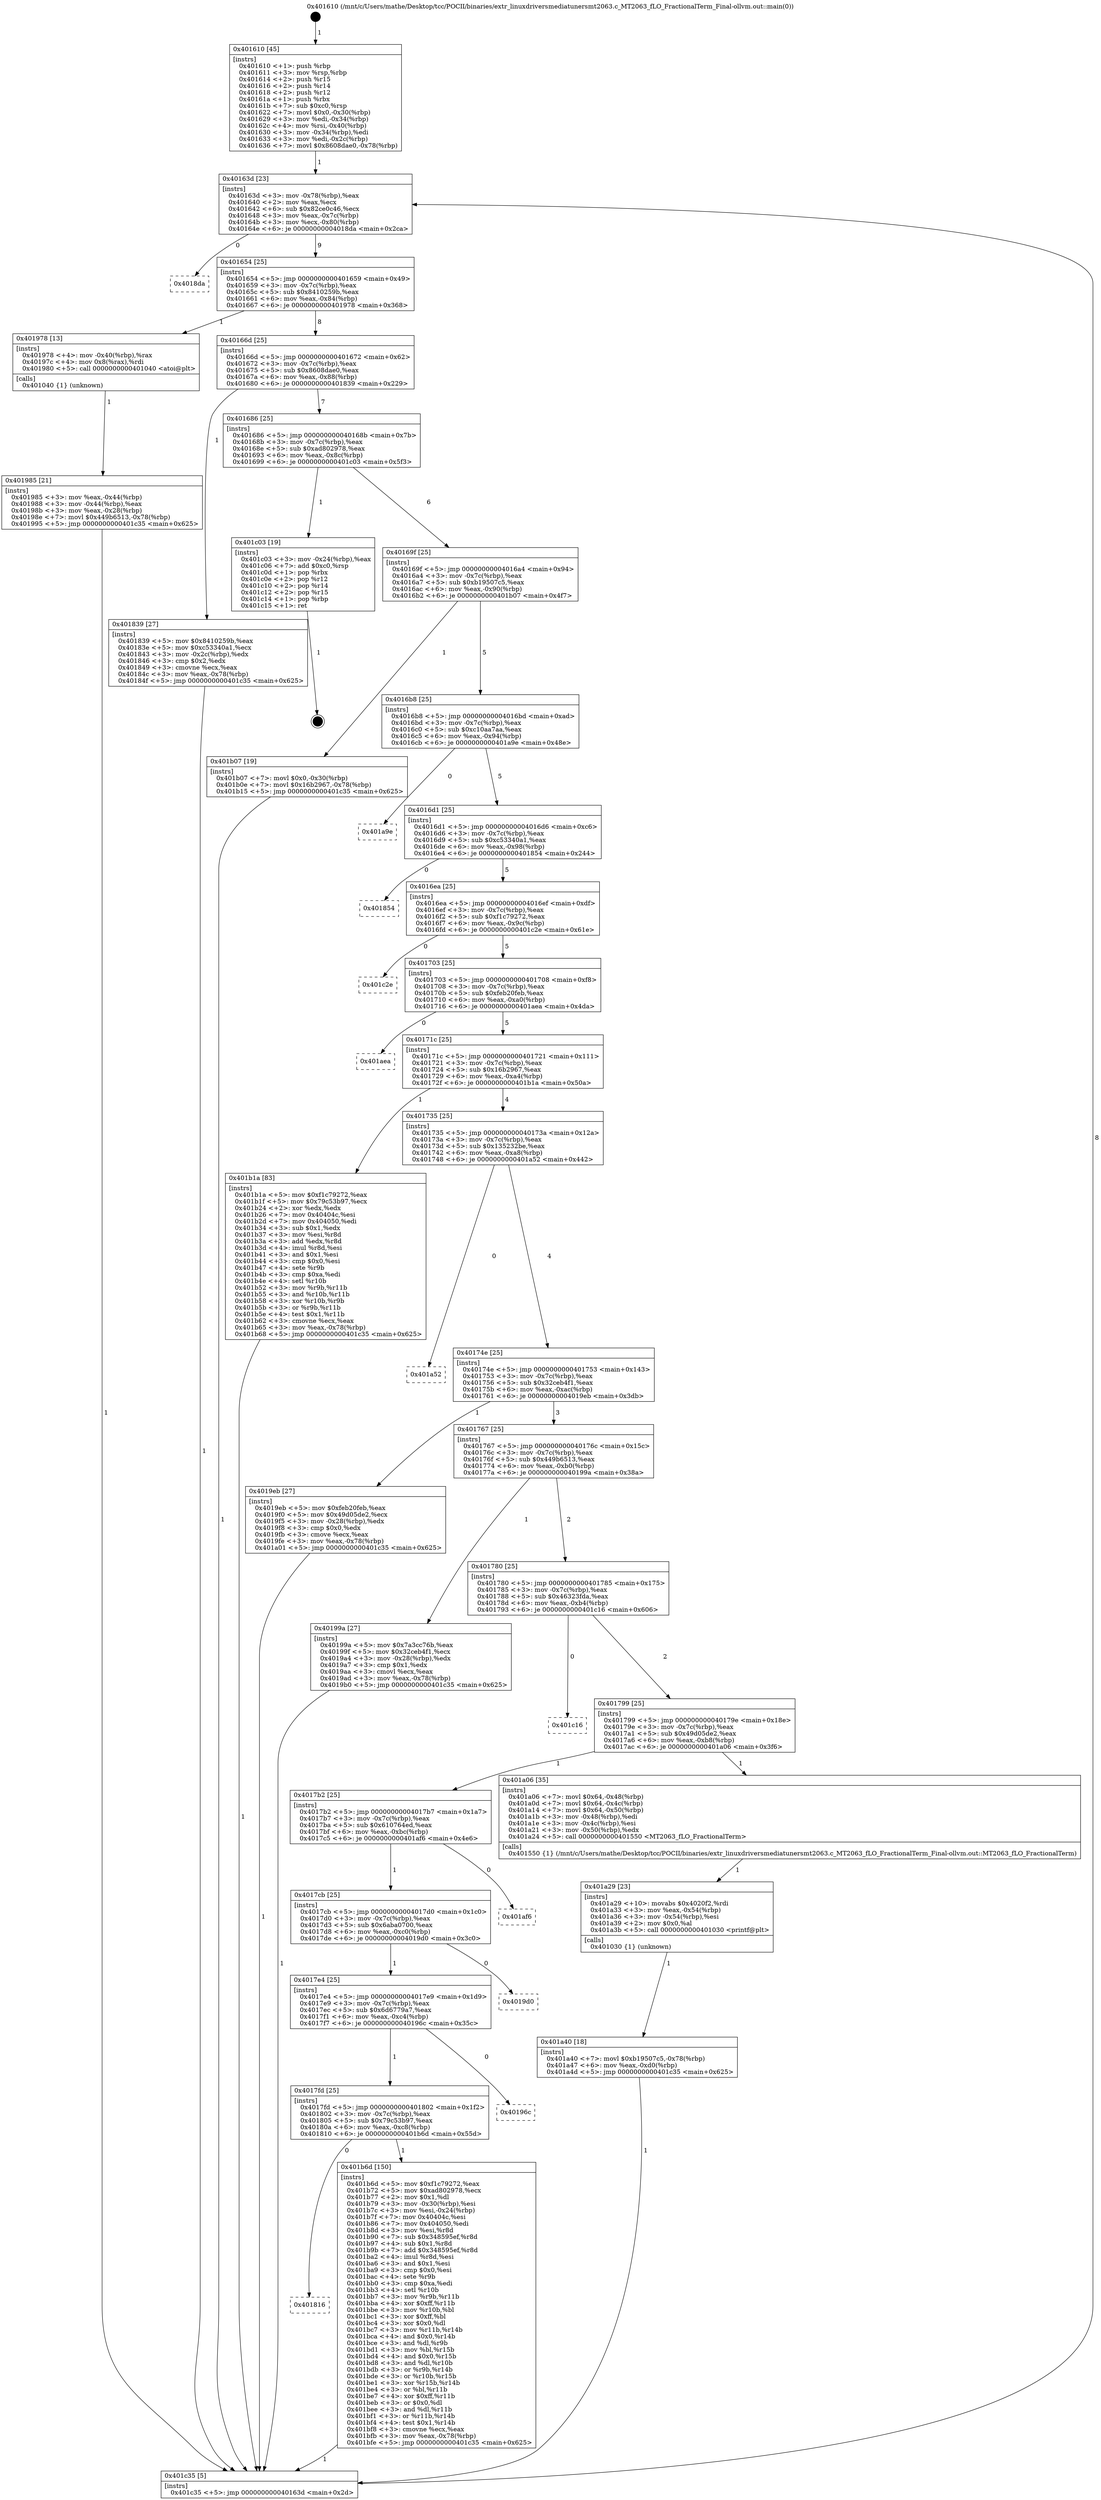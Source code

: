digraph "0x401610" {
  label = "0x401610 (/mnt/c/Users/mathe/Desktop/tcc/POCII/binaries/extr_linuxdriversmediatunersmt2063.c_MT2063_fLO_FractionalTerm_Final-ollvm.out::main(0))"
  labelloc = "t"
  node[shape=record]

  Entry [label="",width=0.3,height=0.3,shape=circle,fillcolor=black,style=filled]
  "0x40163d" [label="{
     0x40163d [23]\l
     | [instrs]\l
     &nbsp;&nbsp;0x40163d \<+3\>: mov -0x78(%rbp),%eax\l
     &nbsp;&nbsp;0x401640 \<+2\>: mov %eax,%ecx\l
     &nbsp;&nbsp;0x401642 \<+6\>: sub $0x82ce0c46,%ecx\l
     &nbsp;&nbsp;0x401648 \<+3\>: mov %eax,-0x7c(%rbp)\l
     &nbsp;&nbsp;0x40164b \<+3\>: mov %ecx,-0x80(%rbp)\l
     &nbsp;&nbsp;0x40164e \<+6\>: je 00000000004018da \<main+0x2ca\>\l
  }"]
  "0x4018da" [label="{
     0x4018da\l
  }", style=dashed]
  "0x401654" [label="{
     0x401654 [25]\l
     | [instrs]\l
     &nbsp;&nbsp;0x401654 \<+5\>: jmp 0000000000401659 \<main+0x49\>\l
     &nbsp;&nbsp;0x401659 \<+3\>: mov -0x7c(%rbp),%eax\l
     &nbsp;&nbsp;0x40165c \<+5\>: sub $0x8410259b,%eax\l
     &nbsp;&nbsp;0x401661 \<+6\>: mov %eax,-0x84(%rbp)\l
     &nbsp;&nbsp;0x401667 \<+6\>: je 0000000000401978 \<main+0x368\>\l
  }"]
  Exit [label="",width=0.3,height=0.3,shape=circle,fillcolor=black,style=filled,peripheries=2]
  "0x401978" [label="{
     0x401978 [13]\l
     | [instrs]\l
     &nbsp;&nbsp;0x401978 \<+4\>: mov -0x40(%rbp),%rax\l
     &nbsp;&nbsp;0x40197c \<+4\>: mov 0x8(%rax),%rdi\l
     &nbsp;&nbsp;0x401980 \<+5\>: call 0000000000401040 \<atoi@plt\>\l
     | [calls]\l
     &nbsp;&nbsp;0x401040 \{1\} (unknown)\l
  }"]
  "0x40166d" [label="{
     0x40166d [25]\l
     | [instrs]\l
     &nbsp;&nbsp;0x40166d \<+5\>: jmp 0000000000401672 \<main+0x62\>\l
     &nbsp;&nbsp;0x401672 \<+3\>: mov -0x7c(%rbp),%eax\l
     &nbsp;&nbsp;0x401675 \<+5\>: sub $0x8608dae0,%eax\l
     &nbsp;&nbsp;0x40167a \<+6\>: mov %eax,-0x88(%rbp)\l
     &nbsp;&nbsp;0x401680 \<+6\>: je 0000000000401839 \<main+0x229\>\l
  }"]
  "0x401816" [label="{
     0x401816\l
  }", style=dashed]
  "0x401839" [label="{
     0x401839 [27]\l
     | [instrs]\l
     &nbsp;&nbsp;0x401839 \<+5\>: mov $0x8410259b,%eax\l
     &nbsp;&nbsp;0x40183e \<+5\>: mov $0xc53340a1,%ecx\l
     &nbsp;&nbsp;0x401843 \<+3\>: mov -0x2c(%rbp),%edx\l
     &nbsp;&nbsp;0x401846 \<+3\>: cmp $0x2,%edx\l
     &nbsp;&nbsp;0x401849 \<+3\>: cmovne %ecx,%eax\l
     &nbsp;&nbsp;0x40184c \<+3\>: mov %eax,-0x78(%rbp)\l
     &nbsp;&nbsp;0x40184f \<+5\>: jmp 0000000000401c35 \<main+0x625\>\l
  }"]
  "0x401686" [label="{
     0x401686 [25]\l
     | [instrs]\l
     &nbsp;&nbsp;0x401686 \<+5\>: jmp 000000000040168b \<main+0x7b\>\l
     &nbsp;&nbsp;0x40168b \<+3\>: mov -0x7c(%rbp),%eax\l
     &nbsp;&nbsp;0x40168e \<+5\>: sub $0xad802978,%eax\l
     &nbsp;&nbsp;0x401693 \<+6\>: mov %eax,-0x8c(%rbp)\l
     &nbsp;&nbsp;0x401699 \<+6\>: je 0000000000401c03 \<main+0x5f3\>\l
  }"]
  "0x401c35" [label="{
     0x401c35 [5]\l
     | [instrs]\l
     &nbsp;&nbsp;0x401c35 \<+5\>: jmp 000000000040163d \<main+0x2d\>\l
  }"]
  "0x401610" [label="{
     0x401610 [45]\l
     | [instrs]\l
     &nbsp;&nbsp;0x401610 \<+1\>: push %rbp\l
     &nbsp;&nbsp;0x401611 \<+3\>: mov %rsp,%rbp\l
     &nbsp;&nbsp;0x401614 \<+2\>: push %r15\l
     &nbsp;&nbsp;0x401616 \<+2\>: push %r14\l
     &nbsp;&nbsp;0x401618 \<+2\>: push %r12\l
     &nbsp;&nbsp;0x40161a \<+1\>: push %rbx\l
     &nbsp;&nbsp;0x40161b \<+7\>: sub $0xc0,%rsp\l
     &nbsp;&nbsp;0x401622 \<+7\>: movl $0x0,-0x30(%rbp)\l
     &nbsp;&nbsp;0x401629 \<+3\>: mov %edi,-0x34(%rbp)\l
     &nbsp;&nbsp;0x40162c \<+4\>: mov %rsi,-0x40(%rbp)\l
     &nbsp;&nbsp;0x401630 \<+3\>: mov -0x34(%rbp),%edi\l
     &nbsp;&nbsp;0x401633 \<+3\>: mov %edi,-0x2c(%rbp)\l
     &nbsp;&nbsp;0x401636 \<+7\>: movl $0x8608dae0,-0x78(%rbp)\l
  }"]
  "0x401985" [label="{
     0x401985 [21]\l
     | [instrs]\l
     &nbsp;&nbsp;0x401985 \<+3\>: mov %eax,-0x44(%rbp)\l
     &nbsp;&nbsp;0x401988 \<+3\>: mov -0x44(%rbp),%eax\l
     &nbsp;&nbsp;0x40198b \<+3\>: mov %eax,-0x28(%rbp)\l
     &nbsp;&nbsp;0x40198e \<+7\>: movl $0x449b6513,-0x78(%rbp)\l
     &nbsp;&nbsp;0x401995 \<+5\>: jmp 0000000000401c35 \<main+0x625\>\l
  }"]
  "0x401b6d" [label="{
     0x401b6d [150]\l
     | [instrs]\l
     &nbsp;&nbsp;0x401b6d \<+5\>: mov $0xf1c79272,%eax\l
     &nbsp;&nbsp;0x401b72 \<+5\>: mov $0xad802978,%ecx\l
     &nbsp;&nbsp;0x401b77 \<+2\>: mov $0x1,%dl\l
     &nbsp;&nbsp;0x401b79 \<+3\>: mov -0x30(%rbp),%esi\l
     &nbsp;&nbsp;0x401b7c \<+3\>: mov %esi,-0x24(%rbp)\l
     &nbsp;&nbsp;0x401b7f \<+7\>: mov 0x40404c,%esi\l
     &nbsp;&nbsp;0x401b86 \<+7\>: mov 0x404050,%edi\l
     &nbsp;&nbsp;0x401b8d \<+3\>: mov %esi,%r8d\l
     &nbsp;&nbsp;0x401b90 \<+7\>: sub $0x348595ef,%r8d\l
     &nbsp;&nbsp;0x401b97 \<+4\>: sub $0x1,%r8d\l
     &nbsp;&nbsp;0x401b9b \<+7\>: add $0x348595ef,%r8d\l
     &nbsp;&nbsp;0x401ba2 \<+4\>: imul %r8d,%esi\l
     &nbsp;&nbsp;0x401ba6 \<+3\>: and $0x1,%esi\l
     &nbsp;&nbsp;0x401ba9 \<+3\>: cmp $0x0,%esi\l
     &nbsp;&nbsp;0x401bac \<+4\>: sete %r9b\l
     &nbsp;&nbsp;0x401bb0 \<+3\>: cmp $0xa,%edi\l
     &nbsp;&nbsp;0x401bb3 \<+4\>: setl %r10b\l
     &nbsp;&nbsp;0x401bb7 \<+3\>: mov %r9b,%r11b\l
     &nbsp;&nbsp;0x401bba \<+4\>: xor $0xff,%r11b\l
     &nbsp;&nbsp;0x401bbe \<+3\>: mov %r10b,%bl\l
     &nbsp;&nbsp;0x401bc1 \<+3\>: xor $0xff,%bl\l
     &nbsp;&nbsp;0x401bc4 \<+3\>: xor $0x0,%dl\l
     &nbsp;&nbsp;0x401bc7 \<+3\>: mov %r11b,%r14b\l
     &nbsp;&nbsp;0x401bca \<+4\>: and $0x0,%r14b\l
     &nbsp;&nbsp;0x401bce \<+3\>: and %dl,%r9b\l
     &nbsp;&nbsp;0x401bd1 \<+3\>: mov %bl,%r15b\l
     &nbsp;&nbsp;0x401bd4 \<+4\>: and $0x0,%r15b\l
     &nbsp;&nbsp;0x401bd8 \<+3\>: and %dl,%r10b\l
     &nbsp;&nbsp;0x401bdb \<+3\>: or %r9b,%r14b\l
     &nbsp;&nbsp;0x401bde \<+3\>: or %r10b,%r15b\l
     &nbsp;&nbsp;0x401be1 \<+3\>: xor %r15b,%r14b\l
     &nbsp;&nbsp;0x401be4 \<+3\>: or %bl,%r11b\l
     &nbsp;&nbsp;0x401be7 \<+4\>: xor $0xff,%r11b\l
     &nbsp;&nbsp;0x401beb \<+3\>: or $0x0,%dl\l
     &nbsp;&nbsp;0x401bee \<+3\>: and %dl,%r11b\l
     &nbsp;&nbsp;0x401bf1 \<+3\>: or %r11b,%r14b\l
     &nbsp;&nbsp;0x401bf4 \<+4\>: test $0x1,%r14b\l
     &nbsp;&nbsp;0x401bf8 \<+3\>: cmovne %ecx,%eax\l
     &nbsp;&nbsp;0x401bfb \<+3\>: mov %eax,-0x78(%rbp)\l
     &nbsp;&nbsp;0x401bfe \<+5\>: jmp 0000000000401c35 \<main+0x625\>\l
  }"]
  "0x401c03" [label="{
     0x401c03 [19]\l
     | [instrs]\l
     &nbsp;&nbsp;0x401c03 \<+3\>: mov -0x24(%rbp),%eax\l
     &nbsp;&nbsp;0x401c06 \<+7\>: add $0xc0,%rsp\l
     &nbsp;&nbsp;0x401c0d \<+1\>: pop %rbx\l
     &nbsp;&nbsp;0x401c0e \<+2\>: pop %r12\l
     &nbsp;&nbsp;0x401c10 \<+2\>: pop %r14\l
     &nbsp;&nbsp;0x401c12 \<+2\>: pop %r15\l
     &nbsp;&nbsp;0x401c14 \<+1\>: pop %rbp\l
     &nbsp;&nbsp;0x401c15 \<+1\>: ret\l
  }"]
  "0x40169f" [label="{
     0x40169f [25]\l
     | [instrs]\l
     &nbsp;&nbsp;0x40169f \<+5\>: jmp 00000000004016a4 \<main+0x94\>\l
     &nbsp;&nbsp;0x4016a4 \<+3\>: mov -0x7c(%rbp),%eax\l
     &nbsp;&nbsp;0x4016a7 \<+5\>: sub $0xb19507c5,%eax\l
     &nbsp;&nbsp;0x4016ac \<+6\>: mov %eax,-0x90(%rbp)\l
     &nbsp;&nbsp;0x4016b2 \<+6\>: je 0000000000401b07 \<main+0x4f7\>\l
  }"]
  "0x4017fd" [label="{
     0x4017fd [25]\l
     | [instrs]\l
     &nbsp;&nbsp;0x4017fd \<+5\>: jmp 0000000000401802 \<main+0x1f2\>\l
     &nbsp;&nbsp;0x401802 \<+3\>: mov -0x7c(%rbp),%eax\l
     &nbsp;&nbsp;0x401805 \<+5\>: sub $0x79c53b97,%eax\l
     &nbsp;&nbsp;0x40180a \<+6\>: mov %eax,-0xc8(%rbp)\l
     &nbsp;&nbsp;0x401810 \<+6\>: je 0000000000401b6d \<main+0x55d\>\l
  }"]
  "0x401b07" [label="{
     0x401b07 [19]\l
     | [instrs]\l
     &nbsp;&nbsp;0x401b07 \<+7\>: movl $0x0,-0x30(%rbp)\l
     &nbsp;&nbsp;0x401b0e \<+7\>: movl $0x16b2967,-0x78(%rbp)\l
     &nbsp;&nbsp;0x401b15 \<+5\>: jmp 0000000000401c35 \<main+0x625\>\l
  }"]
  "0x4016b8" [label="{
     0x4016b8 [25]\l
     | [instrs]\l
     &nbsp;&nbsp;0x4016b8 \<+5\>: jmp 00000000004016bd \<main+0xad\>\l
     &nbsp;&nbsp;0x4016bd \<+3\>: mov -0x7c(%rbp),%eax\l
     &nbsp;&nbsp;0x4016c0 \<+5\>: sub $0xc10aa7aa,%eax\l
     &nbsp;&nbsp;0x4016c5 \<+6\>: mov %eax,-0x94(%rbp)\l
     &nbsp;&nbsp;0x4016cb \<+6\>: je 0000000000401a9e \<main+0x48e\>\l
  }"]
  "0x40196c" [label="{
     0x40196c\l
  }", style=dashed]
  "0x401a9e" [label="{
     0x401a9e\l
  }", style=dashed]
  "0x4016d1" [label="{
     0x4016d1 [25]\l
     | [instrs]\l
     &nbsp;&nbsp;0x4016d1 \<+5\>: jmp 00000000004016d6 \<main+0xc6\>\l
     &nbsp;&nbsp;0x4016d6 \<+3\>: mov -0x7c(%rbp),%eax\l
     &nbsp;&nbsp;0x4016d9 \<+5\>: sub $0xc53340a1,%eax\l
     &nbsp;&nbsp;0x4016de \<+6\>: mov %eax,-0x98(%rbp)\l
     &nbsp;&nbsp;0x4016e4 \<+6\>: je 0000000000401854 \<main+0x244\>\l
  }"]
  "0x4017e4" [label="{
     0x4017e4 [25]\l
     | [instrs]\l
     &nbsp;&nbsp;0x4017e4 \<+5\>: jmp 00000000004017e9 \<main+0x1d9\>\l
     &nbsp;&nbsp;0x4017e9 \<+3\>: mov -0x7c(%rbp),%eax\l
     &nbsp;&nbsp;0x4017ec \<+5\>: sub $0x6d6779a7,%eax\l
     &nbsp;&nbsp;0x4017f1 \<+6\>: mov %eax,-0xc4(%rbp)\l
     &nbsp;&nbsp;0x4017f7 \<+6\>: je 000000000040196c \<main+0x35c\>\l
  }"]
  "0x401854" [label="{
     0x401854\l
  }", style=dashed]
  "0x4016ea" [label="{
     0x4016ea [25]\l
     | [instrs]\l
     &nbsp;&nbsp;0x4016ea \<+5\>: jmp 00000000004016ef \<main+0xdf\>\l
     &nbsp;&nbsp;0x4016ef \<+3\>: mov -0x7c(%rbp),%eax\l
     &nbsp;&nbsp;0x4016f2 \<+5\>: sub $0xf1c79272,%eax\l
     &nbsp;&nbsp;0x4016f7 \<+6\>: mov %eax,-0x9c(%rbp)\l
     &nbsp;&nbsp;0x4016fd \<+6\>: je 0000000000401c2e \<main+0x61e\>\l
  }"]
  "0x4019d0" [label="{
     0x4019d0\l
  }", style=dashed]
  "0x401c2e" [label="{
     0x401c2e\l
  }", style=dashed]
  "0x401703" [label="{
     0x401703 [25]\l
     | [instrs]\l
     &nbsp;&nbsp;0x401703 \<+5\>: jmp 0000000000401708 \<main+0xf8\>\l
     &nbsp;&nbsp;0x401708 \<+3\>: mov -0x7c(%rbp),%eax\l
     &nbsp;&nbsp;0x40170b \<+5\>: sub $0xfeb20feb,%eax\l
     &nbsp;&nbsp;0x401710 \<+6\>: mov %eax,-0xa0(%rbp)\l
     &nbsp;&nbsp;0x401716 \<+6\>: je 0000000000401aea \<main+0x4da\>\l
  }"]
  "0x4017cb" [label="{
     0x4017cb [25]\l
     | [instrs]\l
     &nbsp;&nbsp;0x4017cb \<+5\>: jmp 00000000004017d0 \<main+0x1c0\>\l
     &nbsp;&nbsp;0x4017d0 \<+3\>: mov -0x7c(%rbp),%eax\l
     &nbsp;&nbsp;0x4017d3 \<+5\>: sub $0x6aba0700,%eax\l
     &nbsp;&nbsp;0x4017d8 \<+6\>: mov %eax,-0xc0(%rbp)\l
     &nbsp;&nbsp;0x4017de \<+6\>: je 00000000004019d0 \<main+0x3c0\>\l
  }"]
  "0x401aea" [label="{
     0x401aea\l
  }", style=dashed]
  "0x40171c" [label="{
     0x40171c [25]\l
     | [instrs]\l
     &nbsp;&nbsp;0x40171c \<+5\>: jmp 0000000000401721 \<main+0x111\>\l
     &nbsp;&nbsp;0x401721 \<+3\>: mov -0x7c(%rbp),%eax\l
     &nbsp;&nbsp;0x401724 \<+5\>: sub $0x16b2967,%eax\l
     &nbsp;&nbsp;0x401729 \<+6\>: mov %eax,-0xa4(%rbp)\l
     &nbsp;&nbsp;0x40172f \<+6\>: je 0000000000401b1a \<main+0x50a\>\l
  }"]
  "0x401af6" [label="{
     0x401af6\l
  }", style=dashed]
  "0x401b1a" [label="{
     0x401b1a [83]\l
     | [instrs]\l
     &nbsp;&nbsp;0x401b1a \<+5\>: mov $0xf1c79272,%eax\l
     &nbsp;&nbsp;0x401b1f \<+5\>: mov $0x79c53b97,%ecx\l
     &nbsp;&nbsp;0x401b24 \<+2\>: xor %edx,%edx\l
     &nbsp;&nbsp;0x401b26 \<+7\>: mov 0x40404c,%esi\l
     &nbsp;&nbsp;0x401b2d \<+7\>: mov 0x404050,%edi\l
     &nbsp;&nbsp;0x401b34 \<+3\>: sub $0x1,%edx\l
     &nbsp;&nbsp;0x401b37 \<+3\>: mov %esi,%r8d\l
     &nbsp;&nbsp;0x401b3a \<+3\>: add %edx,%r8d\l
     &nbsp;&nbsp;0x401b3d \<+4\>: imul %r8d,%esi\l
     &nbsp;&nbsp;0x401b41 \<+3\>: and $0x1,%esi\l
     &nbsp;&nbsp;0x401b44 \<+3\>: cmp $0x0,%esi\l
     &nbsp;&nbsp;0x401b47 \<+4\>: sete %r9b\l
     &nbsp;&nbsp;0x401b4b \<+3\>: cmp $0xa,%edi\l
     &nbsp;&nbsp;0x401b4e \<+4\>: setl %r10b\l
     &nbsp;&nbsp;0x401b52 \<+3\>: mov %r9b,%r11b\l
     &nbsp;&nbsp;0x401b55 \<+3\>: and %r10b,%r11b\l
     &nbsp;&nbsp;0x401b58 \<+3\>: xor %r10b,%r9b\l
     &nbsp;&nbsp;0x401b5b \<+3\>: or %r9b,%r11b\l
     &nbsp;&nbsp;0x401b5e \<+4\>: test $0x1,%r11b\l
     &nbsp;&nbsp;0x401b62 \<+3\>: cmovne %ecx,%eax\l
     &nbsp;&nbsp;0x401b65 \<+3\>: mov %eax,-0x78(%rbp)\l
     &nbsp;&nbsp;0x401b68 \<+5\>: jmp 0000000000401c35 \<main+0x625\>\l
  }"]
  "0x401735" [label="{
     0x401735 [25]\l
     | [instrs]\l
     &nbsp;&nbsp;0x401735 \<+5\>: jmp 000000000040173a \<main+0x12a\>\l
     &nbsp;&nbsp;0x40173a \<+3\>: mov -0x7c(%rbp),%eax\l
     &nbsp;&nbsp;0x40173d \<+5\>: sub $0x135232be,%eax\l
     &nbsp;&nbsp;0x401742 \<+6\>: mov %eax,-0xa8(%rbp)\l
     &nbsp;&nbsp;0x401748 \<+6\>: je 0000000000401a52 \<main+0x442\>\l
  }"]
  "0x401a40" [label="{
     0x401a40 [18]\l
     | [instrs]\l
     &nbsp;&nbsp;0x401a40 \<+7\>: movl $0xb19507c5,-0x78(%rbp)\l
     &nbsp;&nbsp;0x401a47 \<+6\>: mov %eax,-0xd0(%rbp)\l
     &nbsp;&nbsp;0x401a4d \<+5\>: jmp 0000000000401c35 \<main+0x625\>\l
  }"]
  "0x401a52" [label="{
     0x401a52\l
  }", style=dashed]
  "0x40174e" [label="{
     0x40174e [25]\l
     | [instrs]\l
     &nbsp;&nbsp;0x40174e \<+5\>: jmp 0000000000401753 \<main+0x143\>\l
     &nbsp;&nbsp;0x401753 \<+3\>: mov -0x7c(%rbp),%eax\l
     &nbsp;&nbsp;0x401756 \<+5\>: sub $0x32ceb4f1,%eax\l
     &nbsp;&nbsp;0x40175b \<+6\>: mov %eax,-0xac(%rbp)\l
     &nbsp;&nbsp;0x401761 \<+6\>: je 00000000004019eb \<main+0x3db\>\l
  }"]
  "0x401a29" [label="{
     0x401a29 [23]\l
     | [instrs]\l
     &nbsp;&nbsp;0x401a29 \<+10\>: movabs $0x4020f2,%rdi\l
     &nbsp;&nbsp;0x401a33 \<+3\>: mov %eax,-0x54(%rbp)\l
     &nbsp;&nbsp;0x401a36 \<+3\>: mov -0x54(%rbp),%esi\l
     &nbsp;&nbsp;0x401a39 \<+2\>: mov $0x0,%al\l
     &nbsp;&nbsp;0x401a3b \<+5\>: call 0000000000401030 \<printf@plt\>\l
     | [calls]\l
     &nbsp;&nbsp;0x401030 \{1\} (unknown)\l
  }"]
  "0x4019eb" [label="{
     0x4019eb [27]\l
     | [instrs]\l
     &nbsp;&nbsp;0x4019eb \<+5\>: mov $0xfeb20feb,%eax\l
     &nbsp;&nbsp;0x4019f0 \<+5\>: mov $0x49d05de2,%ecx\l
     &nbsp;&nbsp;0x4019f5 \<+3\>: mov -0x28(%rbp),%edx\l
     &nbsp;&nbsp;0x4019f8 \<+3\>: cmp $0x0,%edx\l
     &nbsp;&nbsp;0x4019fb \<+3\>: cmove %ecx,%eax\l
     &nbsp;&nbsp;0x4019fe \<+3\>: mov %eax,-0x78(%rbp)\l
     &nbsp;&nbsp;0x401a01 \<+5\>: jmp 0000000000401c35 \<main+0x625\>\l
  }"]
  "0x401767" [label="{
     0x401767 [25]\l
     | [instrs]\l
     &nbsp;&nbsp;0x401767 \<+5\>: jmp 000000000040176c \<main+0x15c\>\l
     &nbsp;&nbsp;0x40176c \<+3\>: mov -0x7c(%rbp),%eax\l
     &nbsp;&nbsp;0x40176f \<+5\>: sub $0x449b6513,%eax\l
     &nbsp;&nbsp;0x401774 \<+6\>: mov %eax,-0xb0(%rbp)\l
     &nbsp;&nbsp;0x40177a \<+6\>: je 000000000040199a \<main+0x38a\>\l
  }"]
  "0x4017b2" [label="{
     0x4017b2 [25]\l
     | [instrs]\l
     &nbsp;&nbsp;0x4017b2 \<+5\>: jmp 00000000004017b7 \<main+0x1a7\>\l
     &nbsp;&nbsp;0x4017b7 \<+3\>: mov -0x7c(%rbp),%eax\l
     &nbsp;&nbsp;0x4017ba \<+5\>: sub $0x610764ed,%eax\l
     &nbsp;&nbsp;0x4017bf \<+6\>: mov %eax,-0xbc(%rbp)\l
     &nbsp;&nbsp;0x4017c5 \<+6\>: je 0000000000401af6 \<main+0x4e6\>\l
  }"]
  "0x40199a" [label="{
     0x40199a [27]\l
     | [instrs]\l
     &nbsp;&nbsp;0x40199a \<+5\>: mov $0x7a3cc76b,%eax\l
     &nbsp;&nbsp;0x40199f \<+5\>: mov $0x32ceb4f1,%ecx\l
     &nbsp;&nbsp;0x4019a4 \<+3\>: mov -0x28(%rbp),%edx\l
     &nbsp;&nbsp;0x4019a7 \<+3\>: cmp $0x1,%edx\l
     &nbsp;&nbsp;0x4019aa \<+3\>: cmovl %ecx,%eax\l
     &nbsp;&nbsp;0x4019ad \<+3\>: mov %eax,-0x78(%rbp)\l
     &nbsp;&nbsp;0x4019b0 \<+5\>: jmp 0000000000401c35 \<main+0x625\>\l
  }"]
  "0x401780" [label="{
     0x401780 [25]\l
     | [instrs]\l
     &nbsp;&nbsp;0x401780 \<+5\>: jmp 0000000000401785 \<main+0x175\>\l
     &nbsp;&nbsp;0x401785 \<+3\>: mov -0x7c(%rbp),%eax\l
     &nbsp;&nbsp;0x401788 \<+5\>: sub $0x46323fda,%eax\l
     &nbsp;&nbsp;0x40178d \<+6\>: mov %eax,-0xb4(%rbp)\l
     &nbsp;&nbsp;0x401793 \<+6\>: je 0000000000401c16 \<main+0x606\>\l
  }"]
  "0x401a06" [label="{
     0x401a06 [35]\l
     | [instrs]\l
     &nbsp;&nbsp;0x401a06 \<+7\>: movl $0x64,-0x48(%rbp)\l
     &nbsp;&nbsp;0x401a0d \<+7\>: movl $0x64,-0x4c(%rbp)\l
     &nbsp;&nbsp;0x401a14 \<+7\>: movl $0x64,-0x50(%rbp)\l
     &nbsp;&nbsp;0x401a1b \<+3\>: mov -0x48(%rbp),%edi\l
     &nbsp;&nbsp;0x401a1e \<+3\>: mov -0x4c(%rbp),%esi\l
     &nbsp;&nbsp;0x401a21 \<+3\>: mov -0x50(%rbp),%edx\l
     &nbsp;&nbsp;0x401a24 \<+5\>: call 0000000000401550 \<MT2063_fLO_FractionalTerm\>\l
     | [calls]\l
     &nbsp;&nbsp;0x401550 \{1\} (/mnt/c/Users/mathe/Desktop/tcc/POCII/binaries/extr_linuxdriversmediatunersmt2063.c_MT2063_fLO_FractionalTerm_Final-ollvm.out::MT2063_fLO_FractionalTerm)\l
  }"]
  "0x401c16" [label="{
     0x401c16\l
  }", style=dashed]
  "0x401799" [label="{
     0x401799 [25]\l
     | [instrs]\l
     &nbsp;&nbsp;0x401799 \<+5\>: jmp 000000000040179e \<main+0x18e\>\l
     &nbsp;&nbsp;0x40179e \<+3\>: mov -0x7c(%rbp),%eax\l
     &nbsp;&nbsp;0x4017a1 \<+5\>: sub $0x49d05de2,%eax\l
     &nbsp;&nbsp;0x4017a6 \<+6\>: mov %eax,-0xb8(%rbp)\l
     &nbsp;&nbsp;0x4017ac \<+6\>: je 0000000000401a06 \<main+0x3f6\>\l
  }"]
  Entry -> "0x401610" [label=" 1"]
  "0x40163d" -> "0x4018da" [label=" 0"]
  "0x40163d" -> "0x401654" [label=" 9"]
  "0x401c03" -> Exit [label=" 1"]
  "0x401654" -> "0x401978" [label=" 1"]
  "0x401654" -> "0x40166d" [label=" 8"]
  "0x401b6d" -> "0x401c35" [label=" 1"]
  "0x40166d" -> "0x401839" [label=" 1"]
  "0x40166d" -> "0x401686" [label=" 7"]
  "0x401839" -> "0x401c35" [label=" 1"]
  "0x401610" -> "0x40163d" [label=" 1"]
  "0x401c35" -> "0x40163d" [label=" 8"]
  "0x401978" -> "0x401985" [label=" 1"]
  "0x401985" -> "0x401c35" [label=" 1"]
  "0x4017fd" -> "0x401816" [label=" 0"]
  "0x401686" -> "0x401c03" [label=" 1"]
  "0x401686" -> "0x40169f" [label=" 6"]
  "0x4017fd" -> "0x401b6d" [label=" 1"]
  "0x40169f" -> "0x401b07" [label=" 1"]
  "0x40169f" -> "0x4016b8" [label=" 5"]
  "0x4017e4" -> "0x4017fd" [label=" 1"]
  "0x4016b8" -> "0x401a9e" [label=" 0"]
  "0x4016b8" -> "0x4016d1" [label=" 5"]
  "0x4017e4" -> "0x40196c" [label=" 0"]
  "0x4016d1" -> "0x401854" [label=" 0"]
  "0x4016d1" -> "0x4016ea" [label=" 5"]
  "0x4017cb" -> "0x4017e4" [label=" 1"]
  "0x4016ea" -> "0x401c2e" [label=" 0"]
  "0x4016ea" -> "0x401703" [label=" 5"]
  "0x4017cb" -> "0x4019d0" [label=" 0"]
  "0x401703" -> "0x401aea" [label=" 0"]
  "0x401703" -> "0x40171c" [label=" 5"]
  "0x4017b2" -> "0x4017cb" [label=" 1"]
  "0x40171c" -> "0x401b1a" [label=" 1"]
  "0x40171c" -> "0x401735" [label=" 4"]
  "0x4017b2" -> "0x401af6" [label=" 0"]
  "0x401735" -> "0x401a52" [label=" 0"]
  "0x401735" -> "0x40174e" [label=" 4"]
  "0x401b1a" -> "0x401c35" [label=" 1"]
  "0x40174e" -> "0x4019eb" [label=" 1"]
  "0x40174e" -> "0x401767" [label=" 3"]
  "0x401b07" -> "0x401c35" [label=" 1"]
  "0x401767" -> "0x40199a" [label=" 1"]
  "0x401767" -> "0x401780" [label=" 2"]
  "0x40199a" -> "0x401c35" [label=" 1"]
  "0x4019eb" -> "0x401c35" [label=" 1"]
  "0x401a40" -> "0x401c35" [label=" 1"]
  "0x401780" -> "0x401c16" [label=" 0"]
  "0x401780" -> "0x401799" [label=" 2"]
  "0x401a29" -> "0x401a40" [label=" 1"]
  "0x401799" -> "0x401a06" [label=" 1"]
  "0x401799" -> "0x4017b2" [label=" 1"]
  "0x401a06" -> "0x401a29" [label=" 1"]
}

